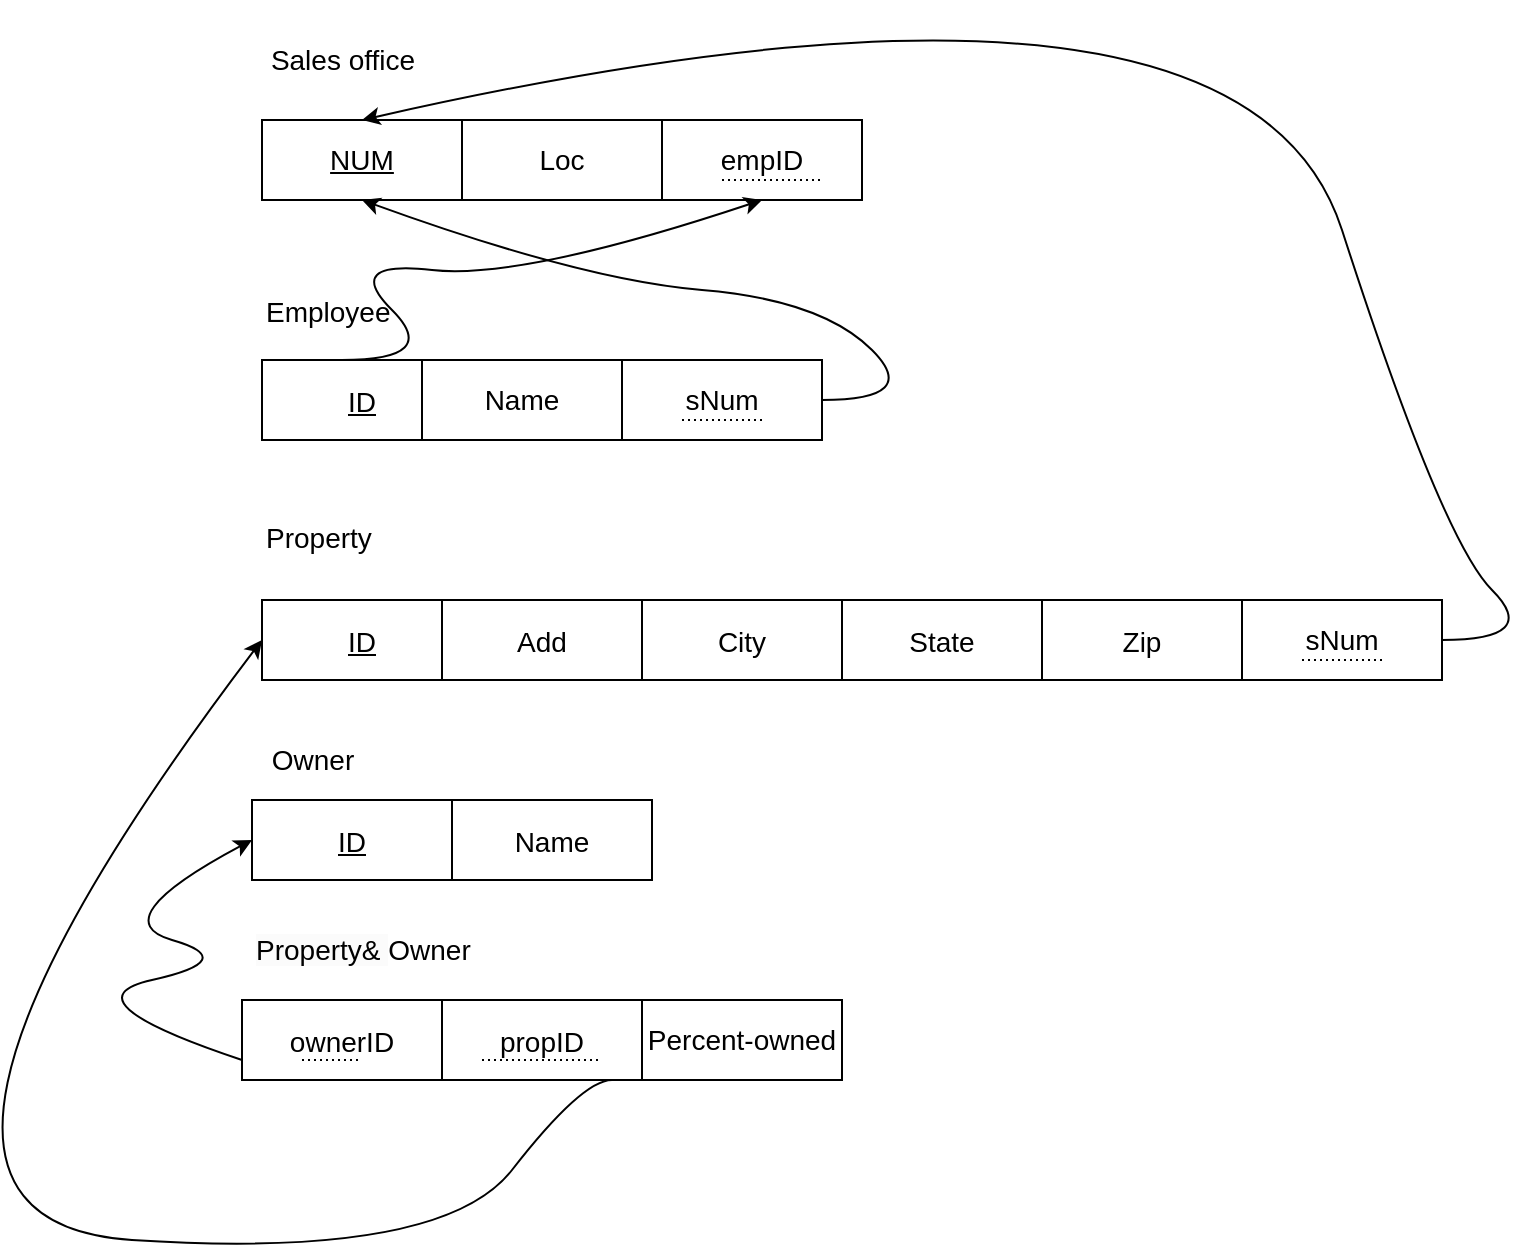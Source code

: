 <mxfile version="20.8.16" type="device"><diagram name="Page-1" id="y0kgNNAP3ZEWbkrMWOcd"><mxGraphModel dx="2126" dy="623" grid="1" gridSize="10" guides="1" tooltips="1" connect="1" arrows="1" fold="1" page="1" pageScale="1" pageWidth="850" pageHeight="1100" math="0" shadow="0"><root><mxCell id="0"/><mxCell id="1" parent="0"/><mxCell id="5974Dsl2mp4Ef9G1FxTd-8" value="&lt;p dir=&quot;RTL&quot; align=&quot;center&quot; class=&quot;MsoNormal&quot;&gt;Sales office&lt;/p&gt;" style="text;html=1;align=center;verticalAlign=middle;resizable=0;points=[];autosize=1;strokeColor=none;fillColor=none;fontSize=14;" parent="1" vertex="1"><mxGeometry x="60" y="100" width="100" height="60" as="geometry"/></mxCell><mxCell id="oE5q1ow4n-lfrFlZQN1t-1" value="&lt;u style=&quot;border-color: var(--border-color); background-color: initial;&quot;&gt;&lt;font style=&quot;font-size: 14px;&quot;&gt;NUM&lt;/font&gt;&lt;/u&gt;" style="whiteSpace=wrap;html=1;align=center;" vertex="1" parent="1"><mxGeometry x="70" y="160" width="100" height="40" as="geometry"/></mxCell><mxCell id="oE5q1ow4n-lfrFlZQN1t-3" value="&lt;p style=&quot;direction: ltr; unicode-bidi: embed;&quot; align=&quot;center&quot; class=&quot;MsoNormal&quot;&gt;Loc&lt;/p&gt;" style="whiteSpace=wrap;html=1;align=center;fontSize=14;" vertex="1" parent="1"><mxGeometry x="170" y="160" width="100" height="40" as="geometry"/></mxCell><mxCell id="oE5q1ow4n-lfrFlZQN1t-7" value="&lt;p style=&quot;text-align:center&quot; dir=&quot;RTL&quot; align=&quot;center&quot; class=&quot;MsoNormal&quot;&gt;&lt;font style=&quot;font-size: 14px;&quot;&gt;Employee&lt;/font&gt;&lt;/p&gt;" style="text;whiteSpace=wrap;html=1;fontSize=18;" vertex="1" parent="1"><mxGeometry x="70" y="220" width="80" height="50" as="geometry"/></mxCell><mxCell id="oE5q1ow4n-lfrFlZQN1t-8" value="&lt;p style=&quot;direction: ltr; unicode-bidi: embed;&quot; align=&quot;center&quot; class=&quot;MsoNormal&quot;&gt;&lt;u&gt;&lt;font style=&quot;font-size: 14px;&quot;&gt;ID&lt;/font&gt;&lt;/u&gt;&lt;/p&gt;" style="whiteSpace=wrap;html=1;align=center;fontSize=18;" vertex="1" parent="1"><mxGeometry x="70" y="280" width="100" height="40" as="geometry"/></mxCell><mxCell id="oE5q1ow4n-lfrFlZQN1t-10" value="&lt;p style=&quot;direction: ltr; unicode-bidi: embed;&quot; align=&quot;center&quot; class=&quot;MsoNormal&quot;&gt;Name&lt;/p&gt;" style="whiteSpace=wrap;html=1;align=center;fontSize=14;" vertex="1" parent="1"><mxGeometry x="150" y="280" width="100" height="40" as="geometry"/></mxCell><mxCell id="oE5q1ow4n-lfrFlZQN1t-11" value="&lt;p style=&quot;direction: ltr; unicode-bidi: embed;&quot; align=&quot;center&quot; class=&quot;MsoNormal&quot;&gt;sNum&lt;/p&gt;" style="whiteSpace=wrap;html=1;align=center;fontSize=14;" vertex="1" parent="1"><mxGeometry x="250" y="280" width="100" height="40" as="geometry"/></mxCell><mxCell id="oE5q1ow4n-lfrFlZQN1t-12" value="&lt;p style=&quot;text-align:center&quot; dir=&quot;RTL&quot; align=&quot;center&quot; class=&quot;MsoNormal&quot;&gt;Property&lt;/p&gt;" style="text;whiteSpace=wrap;html=1;fontSize=14;" vertex="1" parent="1"><mxGeometry x="70" y="340" width="90" height="50" as="geometry"/></mxCell><mxCell id="oE5q1ow4n-lfrFlZQN1t-13" value="&lt;p style=&quot;direction: ltr; unicode-bidi: embed;&quot; align=&quot;center&quot; class=&quot;MsoNormal&quot;&gt;&lt;u&gt;&lt;font style=&quot;font-size: 14px;&quot;&gt;ID&lt;/font&gt;&lt;/u&gt;&lt;/p&gt;" style="whiteSpace=wrap;html=1;align=center;fontSize=18;" vertex="1" parent="1"><mxGeometry x="70" y="400" width="100" height="40" as="geometry"/></mxCell><mxCell id="oE5q1ow4n-lfrFlZQN1t-14" value="&lt;p style=&quot;direction: ltr; unicode-bidi: embed;&quot; align=&quot;center&quot; class=&quot;MsoNormal&quot;&gt;&lt;font style=&quot;font-size: 14px;&quot;&gt;Add&lt;/font&gt;&lt;/p&gt;" style="whiteSpace=wrap;html=1;align=center;fontSize=18;" vertex="1" parent="1"><mxGeometry x="160" y="400" width="100" height="40" as="geometry"/></mxCell><mxCell id="oE5q1ow4n-lfrFlZQN1t-15" value="&lt;p dir=&quot;RTL&quot; align=&quot;center&quot; class=&quot;MsoNormal&quot;&gt;Owner&lt;/p&gt;" style="text;html=1;align=center;verticalAlign=middle;resizable=0;points=[];autosize=1;strokeColor=none;fillColor=none;fontSize=14;" vertex="1" parent="1"><mxGeometry x="65" y="450" width="60" height="60" as="geometry"/></mxCell><mxCell id="oE5q1ow4n-lfrFlZQN1t-16" value="&lt;p style=&quot;direction: ltr; unicode-bidi: embed;&quot; align=&quot;center&quot; class=&quot;MsoNormal&quot;&gt;&lt;u&gt;&lt;font style=&quot;font-size: 14px;&quot;&gt;ID&lt;/font&gt;&lt;/u&gt;&lt;/p&gt;" style="whiteSpace=wrap;html=1;align=center;fontSize=18;" vertex="1" parent="1"><mxGeometry x="65" y="500" width="100" height="40" as="geometry"/></mxCell><mxCell id="oE5q1ow4n-lfrFlZQN1t-17" value="&lt;p style=&quot;direction: ltr; unicode-bidi: embed;&quot; align=&quot;center&quot; class=&quot;MsoNormal&quot;&gt;&lt;font style=&quot;font-size: 14px;&quot;&gt;Name&lt;/font&gt;&lt;/p&gt;" style="whiteSpace=wrap;html=1;align=center;fontSize=18;" vertex="1" parent="1"><mxGeometry x="165" y="500" width="100" height="40" as="geometry"/></mxCell><mxCell id="oE5q1ow4n-lfrFlZQN1t-42" value="&lt;p style=&quot;direction: ltr; unicode-bidi: embed;&quot; align=&quot;center&quot; class=&quot;MsoNormal&quot;&gt;&lt;font style=&quot;font-size: 14px;&quot;&gt;City&lt;/font&gt;&lt;/p&gt;" style="whiteSpace=wrap;html=1;align=center;fontSize=18;" vertex="1" parent="1"><mxGeometry x="260" y="400" width="100" height="40" as="geometry"/></mxCell><mxCell id="oE5q1ow4n-lfrFlZQN1t-43" value="&lt;p align=&quot;center&quot; class=&quot;MsoNormal&quot;&gt;&lt;br&gt;&lt;/p&gt;" style="text;whiteSpace=wrap;html=1;fontSize=14;" vertex="1" parent="1"><mxGeometry x="390" y="420" width="60" height="70" as="geometry"/></mxCell><mxCell id="oE5q1ow4n-lfrFlZQN1t-44" value="&lt;p style=&quot;direction: ltr; unicode-bidi: embed;&quot; align=&quot;center&quot; class=&quot;MsoNormal&quot;&gt;&lt;font style=&quot;font-size: 14px;&quot;&gt;State&lt;/font&gt;&lt;br&gt;&lt;/p&gt;" style="whiteSpace=wrap;html=1;align=center;fontSize=18;" vertex="1" parent="1"><mxGeometry x="360" y="400" width="100" height="40" as="geometry"/></mxCell><mxCell id="oE5q1ow4n-lfrFlZQN1t-45" value="&lt;p align=&quot;center&quot; class=&quot;MsoNormal&quot;&gt;&lt;br&gt;&lt;/p&gt;" style="text;whiteSpace=wrap;html=1;fontSize=14;" vertex="1" parent="1"><mxGeometry x="530" y="450" width="50" height="70" as="geometry"/></mxCell><mxCell id="oE5q1ow4n-lfrFlZQN1t-46" value="&lt;p style=&quot;direction: ltr; unicode-bidi: embed;&quot; align=&quot;center&quot; class=&quot;MsoNormal&quot;&gt;&lt;font style=&quot;font-size: 14px;&quot;&gt;Zip&lt;/font&gt;&lt;br&gt;&lt;/p&gt;" style="whiteSpace=wrap;html=1;align=center;fontSize=18;" vertex="1" parent="1"><mxGeometry x="460" y="400" width="100" height="40" as="geometry"/></mxCell><mxCell id="oE5q1ow4n-lfrFlZQN1t-47" value="" style="endArrow=none;html=1;rounded=0;dashed=1;dashPattern=1 2;fontSize=14;" edge="1" parent="1"><mxGeometry relative="1" as="geometry"><mxPoint x="280" y="310" as="sourcePoint"/><mxPoint x="320" y="310" as="targetPoint"/></mxGeometry></mxCell><mxCell id="oE5q1ow4n-lfrFlZQN1t-49" value="" style="curved=1;endArrow=classic;html=1;rounded=0;fontSize=14;entryX=0.5;entryY=1;entryDx=0;entryDy=0;" edge="1" parent="1" target="oE5q1ow4n-lfrFlZQN1t-1"><mxGeometry width="50" height="50" relative="1" as="geometry"><mxPoint x="350" y="300" as="sourcePoint"/><mxPoint x="400" y="250" as="targetPoint"/><Array as="points"><mxPoint x="400" y="300"/><mxPoint x="350" y="250"/><mxPoint x="230" y="240"/></Array></mxGeometry></mxCell><mxCell id="oE5q1ow4n-lfrFlZQN1t-50" value="&lt;p style=&quot;direction: ltr; unicode-bidi: embed;&quot; align=&quot;center&quot; class=&quot;MsoNormal&quot;&gt;empID&lt;/p&gt;" style="whiteSpace=wrap;html=1;align=center;fontSize=14;" vertex="1" parent="1"><mxGeometry x="270" y="160" width="100" height="40" as="geometry"/></mxCell><mxCell id="oE5q1ow4n-lfrFlZQN1t-51" value="" style="endArrow=none;html=1;rounded=0;dashed=1;dashPattern=1 2;fontSize=14;" edge="1" parent="1"><mxGeometry relative="1" as="geometry"><mxPoint x="300" y="190" as="sourcePoint"/><mxPoint x="350" y="190" as="targetPoint"/></mxGeometry></mxCell><mxCell id="oE5q1ow4n-lfrFlZQN1t-55" value="" style="curved=1;endArrow=classic;html=1;rounded=0;fontSize=14;entryX=0.5;entryY=1;entryDx=0;entryDy=0;" edge="1" parent="1" target="oE5q1ow4n-lfrFlZQN1t-50"><mxGeometry width="50" height="50" relative="1" as="geometry"><mxPoint x="110" y="280" as="sourcePoint"/><mxPoint x="160" y="230" as="targetPoint"/><Array as="points"><mxPoint x="160" y="280"/><mxPoint x="110" y="230"/><mxPoint x="200" y="240"/></Array></mxGeometry></mxCell><mxCell id="oE5q1ow4n-lfrFlZQN1t-56" value="&lt;p style=&quot;direction: ltr; unicode-bidi: embed;&quot; align=&quot;center&quot; class=&quot;MsoNormal&quot;&gt;sNum&lt;/p&gt;" style="whiteSpace=wrap;html=1;align=center;fontSize=14;" vertex="1" parent="1"><mxGeometry x="560" y="400" width="100" height="40" as="geometry"/></mxCell><mxCell id="oE5q1ow4n-lfrFlZQN1t-57" value="" style="endArrow=none;html=1;rounded=0;dashed=1;dashPattern=1 2;fontSize=14;" edge="1" parent="1"><mxGeometry relative="1" as="geometry"><mxPoint x="590" y="430" as="sourcePoint"/><mxPoint x="630" y="430" as="targetPoint"/></mxGeometry></mxCell><mxCell id="oE5q1ow4n-lfrFlZQN1t-59" value="" style="curved=1;endArrow=classic;html=1;rounded=0;fontSize=14;entryX=0.5;entryY=0;entryDx=0;entryDy=0;" edge="1" parent="1" target="oE5q1ow4n-lfrFlZQN1t-1"><mxGeometry width="50" height="50" relative="1" as="geometry"><mxPoint x="660" y="420" as="sourcePoint"/><mxPoint x="710" y="370" as="targetPoint"/><Array as="points"><mxPoint x="710" y="420"/><mxPoint x="660" y="370"/><mxPoint x="560" y="60"/></Array></mxGeometry></mxCell><mxCell id="oE5q1ow4n-lfrFlZQN1t-61" value="&lt;p style=&quot;direction: ltr; unicode-bidi: embed;&quot; align=&quot;center&quot; class=&quot;MsoNormal&quot;&gt;&lt;font style=&quot;font-size: 14px;&quot;&gt;propID&lt;/font&gt;&lt;/p&gt;" style="whiteSpace=wrap;html=1;align=center;fontSize=18;" vertex="1" parent="1"><mxGeometry x="160" y="600" width="100" height="40" as="geometry"/></mxCell><mxCell id="oE5q1ow4n-lfrFlZQN1t-62" value="&lt;span style=&quot;color: rgb(0, 0, 0); font-family: Helvetica; font-size: 14px; font-style: normal; font-variant-ligatures: normal; font-variant-caps: normal; font-weight: 400; letter-spacing: normal; orphans: 2; text-align: center; text-indent: 0px; text-transform: none; widows: 2; word-spacing: 0px; -webkit-text-stroke-width: 0px; background-color: rgb(251, 251, 251); text-decoration-thickness: initial; text-decoration-style: initial; text-decoration-color: initial; float: none; display: inline !important;&quot;&gt;Property&amp;amp;&amp;nbsp;&lt;/span&gt;Owner" style="text;whiteSpace=wrap;html=1;fontSize=14;" vertex="1" parent="1"><mxGeometry x="65" y="560" width="90" height="40" as="geometry"/></mxCell><mxCell id="oE5q1ow4n-lfrFlZQN1t-63" value="" style="endArrow=none;html=1;rounded=0;dashed=1;dashPattern=1 2;fontSize=14;" edge="1" parent="1"><mxGeometry relative="1" as="geometry"><mxPoint x="180" y="630" as="sourcePoint"/><mxPoint x="240" y="630" as="targetPoint"/></mxGeometry></mxCell><mxCell id="oE5q1ow4n-lfrFlZQN1t-68" value="&lt;p style=&quot;direction: ltr; unicode-bidi: embed;&quot; align=&quot;center&quot; class=&quot;MsoNormal&quot;&gt;&lt;font style=&quot;font-size: 14px;&quot;&gt;ownerID&lt;/font&gt;&lt;/p&gt;" style="whiteSpace=wrap;html=1;align=center;fontSize=18;" vertex="1" parent="1"><mxGeometry x="60" y="600" width="100" height="40" as="geometry"/></mxCell><mxCell id="oE5q1ow4n-lfrFlZQN1t-71" value="" style="endArrow=none;html=1;rounded=0;dashed=1;dashPattern=1 2;fontSize=14;" edge="1" parent="1"><mxGeometry relative="1" as="geometry"><mxPoint x="90" y="630" as="sourcePoint"/><mxPoint x="120" y="630" as="targetPoint"/></mxGeometry></mxCell><mxCell id="oE5q1ow4n-lfrFlZQN1t-72" value="" style="resizable=0;html=1;align=right;verticalAlign=bottom;fontSize=14;" connectable="0" vertex="1" parent="oE5q1ow4n-lfrFlZQN1t-71"><mxGeometry x="1" relative="1" as="geometry"/></mxCell><mxCell id="oE5q1ow4n-lfrFlZQN1t-73" value="&lt;p style=&quot;direction: ltr; unicode-bidi: embed;&quot; align=&quot;center&quot; class=&quot;MsoNormal&quot;&gt;Percent-owned&lt;/p&gt;" style="whiteSpace=wrap;html=1;align=center;fontSize=14;" vertex="1" parent="1"><mxGeometry x="260" y="600" width="100" height="40" as="geometry"/></mxCell><mxCell id="oE5q1ow4n-lfrFlZQN1t-74" value="" style="curved=1;endArrow=classic;html=1;rounded=0;fontSize=14;entryX=0;entryY=0.5;entryDx=0;entryDy=0;" edge="1" parent="1" target="oE5q1ow4n-lfrFlZQN1t-16"><mxGeometry width="50" height="50" relative="1" as="geometry"><mxPoint x="60" y="630" as="sourcePoint"/><mxPoint x="60" y="530" as="targetPoint"/><Array as="points"><mxPoint x="-30" y="600"/><mxPoint x="60" y="580"/><mxPoint x="-10" y="560"/></Array></mxGeometry></mxCell><mxCell id="oE5q1ow4n-lfrFlZQN1t-76" value="" style="curved=1;endArrow=classic;html=1;rounded=0;fontSize=14;entryX=0;entryY=0.5;entryDx=0;entryDy=0;" edge="1" parent="1" target="oE5q1ow4n-lfrFlZQN1t-13"><mxGeometry width="50" height="50" relative="1" as="geometry"><mxPoint x="210" y="640" as="sourcePoint"/><mxPoint x="260" y="590" as="targetPoint"/><Array as="points"><mxPoint x="260" y="640"/><mxPoint x="230" y="640"/><mxPoint x="160" y="730"/><mxPoint x="-150" y="710"/></Array></mxGeometry></mxCell></root></mxGraphModel></diagram></mxfile>
